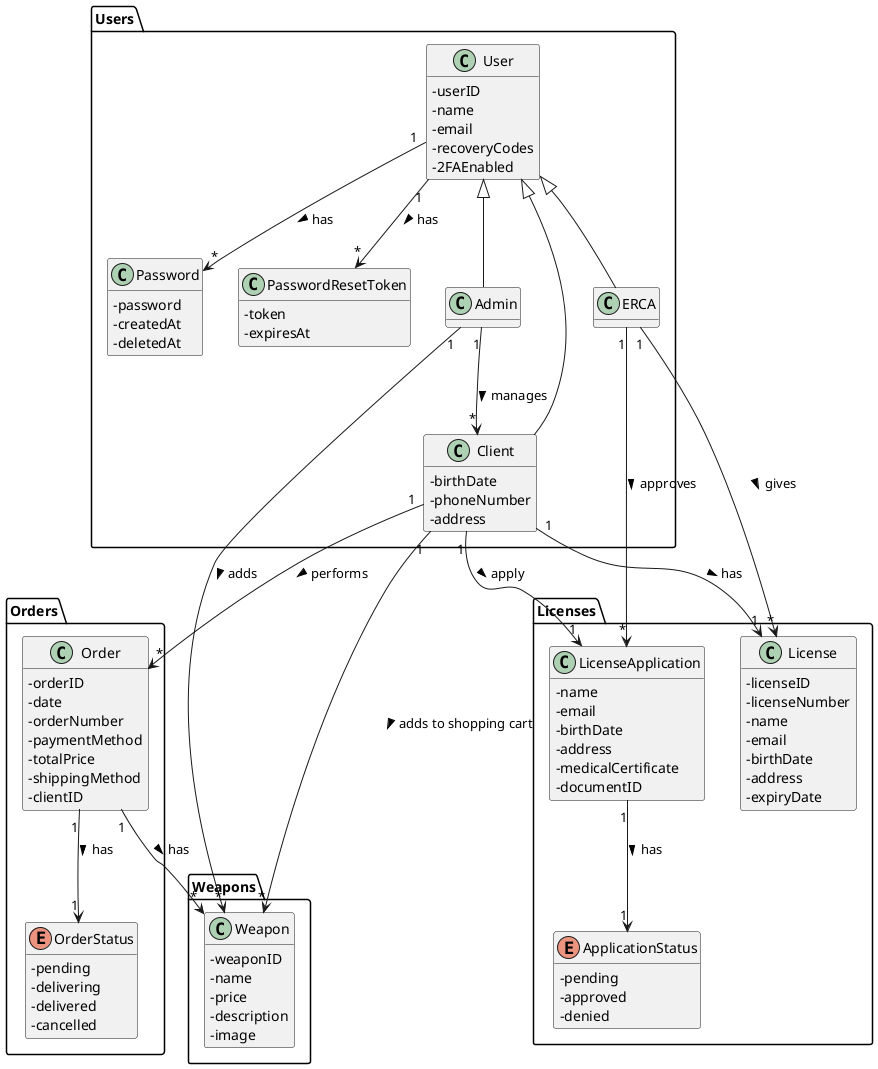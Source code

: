@startuml
'https://plantuml.com/class-diagram
hide methods
skinparam classAttributeIconSize 0


package Licenses{
class License{
-licenseID
-licenseNumber
-name
-email
-birthDate
-address
-expiryDate
}
class LicenseApplication{
-name
-email
-birthDate
-address
-medicalCertificate
-documentID
}
enum ApplicationStatus{
-pending
-approved
-denied
}
}

package Users{
class User{
-userID
-name
-email
-recoveryCodes
-2FAEnabled
}

class Password{
-password
-createdAt
-deletedAt
}

class PasswordResetToken{
-token
-expiresAt
}

class Client{
-birthDate
-phoneNumber
-address
}

class Admin{
}

class ERCA{
}
}

package Weapons{
class Weapon{
-weaponID
-name
-price
-description
-image
}
}

package Orders{
class Order{
-orderID
-date
-orderNumber
-paymentMethod
-totalPrice
-shippingMethod
-clientID
}
enum OrderStatus{
-pending
-delivering
-delivered
-cancelled
}
}

User <|-- Client
User <|-- Admin
User <|-- ERCA
User "1" -->"*" Password : has >
User "1" -->"*" PasswordResetToken : has >
Client "1"-->"*" Order : performs >
Client "1"-->"1" License : has >
Client "1"-->"1" LicenseApplication : apply >
Client "1"-->"*" Weapon : adds to shopping cart >
ERCA "1" -->"*" LicenseApplication : approves >
LicenseApplication "1" --> "1" ApplicationStatus: has >
ERCA "1" -->"*" License : gives >
Order "1"-->"*" Weapon : has >
Order "1" --> "1" OrderStatus: has >
Admin "1" -->"*" Weapon : adds >
Admin "1" -->"*" Client : manages >

@enduml